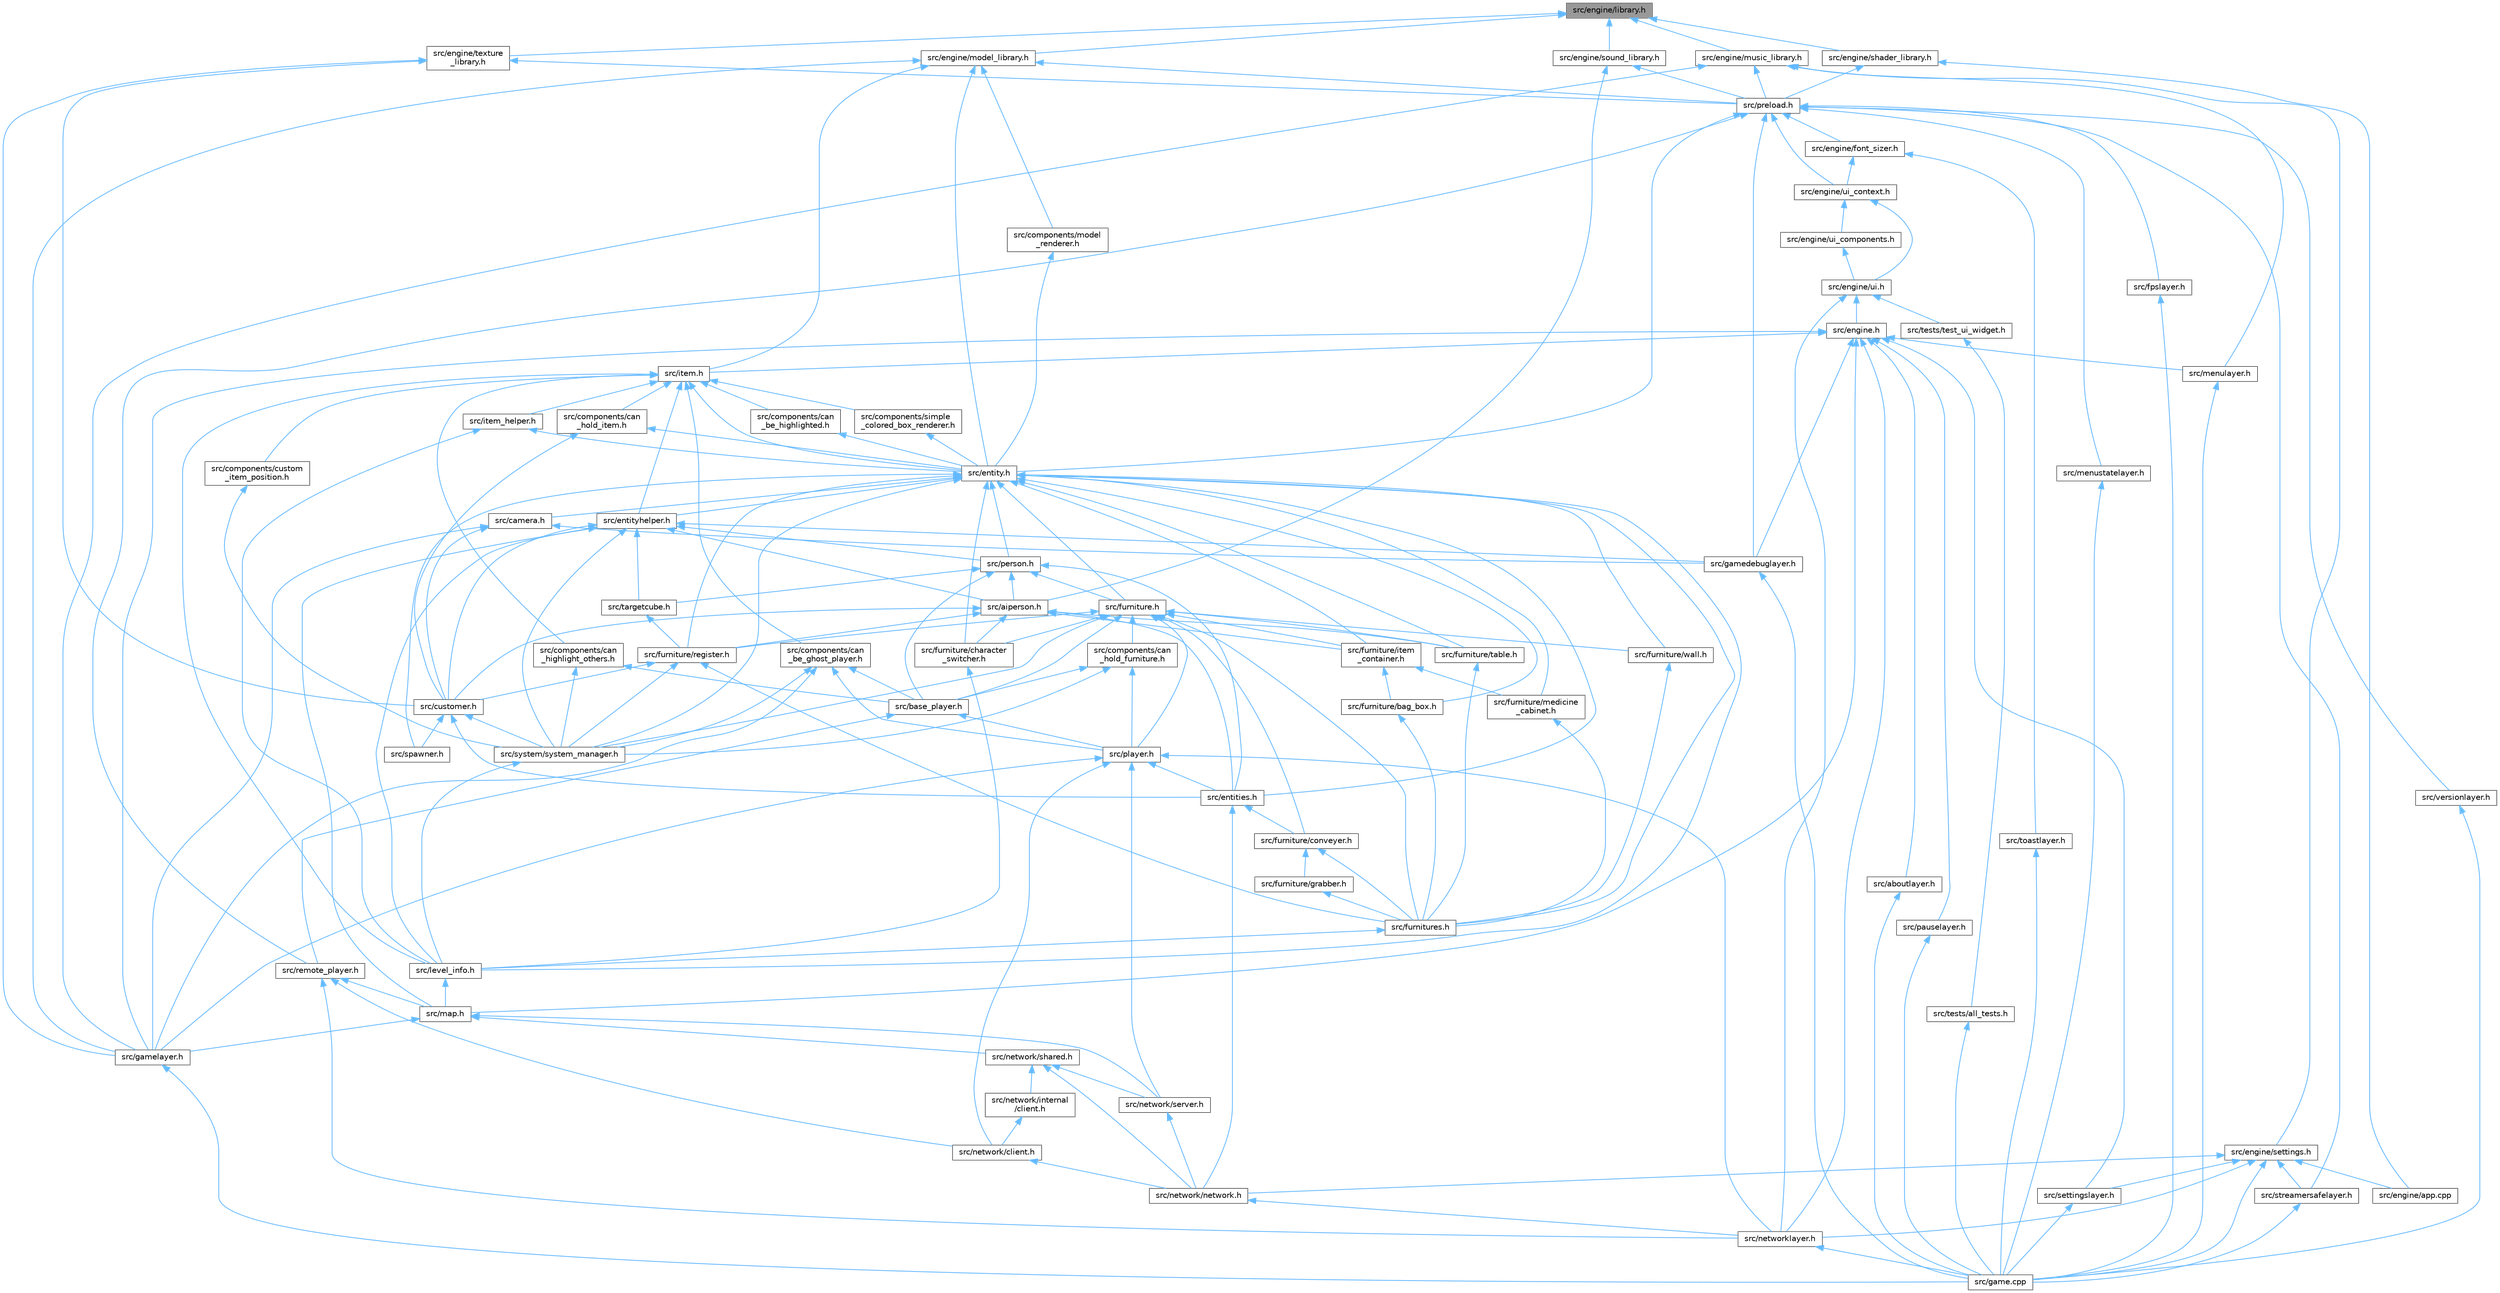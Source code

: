 digraph "src/engine/library.h"
{
 // LATEX_PDF_SIZE
  bgcolor="transparent";
  edge [fontname=Helvetica,fontsize=10,labelfontname=Helvetica,labelfontsize=10];
  node [fontname=Helvetica,fontsize=10,shape=box,height=0.2,width=0.4];
  Node1 [label="src/engine/library.h",height=0.2,width=0.4,color="gray40", fillcolor="grey60", style="filled", fontcolor="black",tooltip=" "];
  Node1 -> Node2 [dir="back",color="steelblue1",style="solid"];
  Node2 [label="src/engine/model_library.h",height=0.2,width=0.4,color="grey40", fillcolor="white", style="filled",URL="$d0/dd0/model__library_8h.html",tooltip=" "];
  Node2 -> Node3 [dir="back",color="steelblue1",style="solid"];
  Node3 [label="src/components/model\l_renderer.h",height=0.2,width=0.4,color="grey40", fillcolor="white", style="filled",URL="$df/df8/model__renderer_8h.html",tooltip=" "];
  Node3 -> Node4 [dir="back",color="steelblue1",style="solid"];
  Node4 [label="src/entity.h",height=0.2,width=0.4,color="grey40", fillcolor="white", style="filled",URL="$d8/d83/entity_8h.html",tooltip=" "];
  Node4 -> Node5 [dir="back",color="steelblue1",style="solid"];
  Node5 [label="src/camera.h",height=0.2,width=0.4,color="grey40", fillcolor="white", style="filled",URL="$d7/df6/camera_8h.html",tooltip=" "];
  Node5 -> Node6 [dir="back",color="steelblue1",style="solid"];
  Node6 [label="src/customer.h",height=0.2,width=0.4,color="grey40", fillcolor="white", style="filled",URL="$d3/d35/customer_8h.html",tooltip=" "];
  Node6 -> Node7 [dir="back",color="steelblue1",style="solid"];
  Node7 [label="src/entities.h",height=0.2,width=0.4,color="grey40", fillcolor="white", style="filled",URL="$dd/d5a/entities_8h.html",tooltip=" "];
  Node7 -> Node8 [dir="back",color="steelblue1",style="solid"];
  Node8 [label="src/furniture/conveyer.h",height=0.2,width=0.4,color="grey40", fillcolor="white", style="filled",URL="$de/d1f/conveyer_8h.html",tooltip=" "];
  Node8 -> Node9 [dir="back",color="steelblue1",style="solid"];
  Node9 [label="src/furniture/grabber.h",height=0.2,width=0.4,color="grey40", fillcolor="white", style="filled",URL="$d3/d54/grabber_8h.html",tooltip=" "];
  Node9 -> Node10 [dir="back",color="steelblue1",style="solid"];
  Node10 [label="src/furnitures.h",height=0.2,width=0.4,color="grey40", fillcolor="white", style="filled",URL="$d7/d84/furnitures_8h.html",tooltip=" "];
  Node10 -> Node11 [dir="back",color="steelblue1",style="solid"];
  Node11 [label="src/level_info.h",height=0.2,width=0.4,color="grey40", fillcolor="white", style="filled",URL="$d0/d49/level__info_8h.html",tooltip=" "];
  Node11 -> Node12 [dir="back",color="steelblue1",style="solid"];
  Node12 [label="src/map.h",height=0.2,width=0.4,color="grey40", fillcolor="white", style="filled",URL="$dc/db7/map_8h.html",tooltip=" "];
  Node12 -> Node13 [dir="back",color="steelblue1",style="solid"];
  Node13 [label="src/gamelayer.h",height=0.2,width=0.4,color="grey40", fillcolor="white", style="filled",URL="$d3/d3b/gamelayer_8h.html",tooltip=" "];
  Node13 -> Node14 [dir="back",color="steelblue1",style="solid"];
  Node14 [label="src/game.cpp",height=0.2,width=0.4,color="grey40", fillcolor="white", style="filled",URL="$df/dd9/game_8cpp.html",tooltip=" "];
  Node12 -> Node15 [dir="back",color="steelblue1",style="solid"];
  Node15 [label="src/network/server.h",height=0.2,width=0.4,color="grey40", fillcolor="white", style="filled",URL="$d8/dc3/server_8h.html",tooltip=" "];
  Node15 -> Node16 [dir="back",color="steelblue1",style="solid"];
  Node16 [label="src/network/network.h",height=0.2,width=0.4,color="grey40", fillcolor="white", style="filled",URL="$d9/d94/network_8h.html",tooltip=" "];
  Node16 -> Node17 [dir="back",color="steelblue1",style="solid"];
  Node17 [label="src/networklayer.h",height=0.2,width=0.4,color="grey40", fillcolor="white", style="filled",URL="$d3/d80/networklayer_8h.html",tooltip=" "];
  Node17 -> Node14 [dir="back",color="steelblue1",style="solid"];
  Node12 -> Node18 [dir="back",color="steelblue1",style="solid"];
  Node18 [label="src/network/shared.h",height=0.2,width=0.4,color="grey40", fillcolor="white", style="filled",URL="$da/db4/shared_8h.html",tooltip=" "];
  Node18 -> Node19 [dir="back",color="steelblue1",style="solid"];
  Node19 [label="src/network/internal\l/client.h",height=0.2,width=0.4,color="grey40", fillcolor="white", style="filled",URL="$da/dde/internal_2client_8h.html",tooltip=" "];
  Node19 -> Node20 [dir="back",color="steelblue1",style="solid"];
  Node20 [label="src/network/client.h",height=0.2,width=0.4,color="grey40", fillcolor="white", style="filled",URL="$d8/de1/client_8h.html",tooltip=" "];
  Node20 -> Node16 [dir="back",color="steelblue1",style="solid"];
  Node18 -> Node16 [dir="back",color="steelblue1",style="solid"];
  Node18 -> Node15 [dir="back",color="steelblue1",style="solid"];
  Node8 -> Node10 [dir="back",color="steelblue1",style="solid"];
  Node7 -> Node16 [dir="back",color="steelblue1",style="solid"];
  Node6 -> Node21 [dir="back",color="steelblue1",style="solid"];
  Node21 [label="src/spawner.h",height=0.2,width=0.4,color="grey40", fillcolor="white", style="filled",URL="$d7/d85/spawner_8h.html",tooltip=" "];
  Node6 -> Node22 [dir="back",color="steelblue1",style="solid"];
  Node22 [label="src/system/system_manager.h",height=0.2,width=0.4,color="grey40", fillcolor="white", style="filled",URL="$df/dbe/system__manager_8h.html",tooltip=" "];
  Node22 -> Node11 [dir="back",color="steelblue1",style="solid"];
  Node5 -> Node23 [dir="back",color="steelblue1",style="solid"];
  Node23 [label="src/gamedebuglayer.h",height=0.2,width=0.4,color="grey40", fillcolor="white", style="filled",URL="$dd/d0d/gamedebuglayer_8h.html",tooltip=" "];
  Node23 -> Node14 [dir="back",color="steelblue1",style="solid"];
  Node5 -> Node13 [dir="back",color="steelblue1",style="solid"];
  Node4 -> Node7 [dir="back",color="steelblue1",style="solid"];
  Node4 -> Node24 [dir="back",color="steelblue1",style="solid"];
  Node24 [label="src/entityhelper.h",height=0.2,width=0.4,color="grey40", fillcolor="white", style="filled",URL="$d9/d3c/entityhelper_8h.html",tooltip=" "];
  Node24 -> Node25 [dir="back",color="steelblue1",style="solid"];
  Node25 [label="src/aiperson.h",height=0.2,width=0.4,color="grey40", fillcolor="white", style="filled",URL="$d4/d16/aiperson_8h.html",tooltip=" "];
  Node25 -> Node6 [dir="back",color="steelblue1",style="solid"];
  Node25 -> Node7 [dir="back",color="steelblue1",style="solid"];
  Node25 -> Node26 [dir="back",color="steelblue1",style="solid"];
  Node26 [label="src/furniture/character\l_switcher.h",height=0.2,width=0.4,color="grey40", fillcolor="white", style="filled",URL="$df/d3e/character__switcher_8h.html",tooltip=" "];
  Node26 -> Node11 [dir="back",color="steelblue1",style="solid"];
  Node25 -> Node27 [dir="back",color="steelblue1",style="solid"];
  Node27 [label="src/furniture/item\l_container.h",height=0.2,width=0.4,color="grey40", fillcolor="white", style="filled",URL="$d8/d1b/item__container_8h.html",tooltip=" "];
  Node27 -> Node28 [dir="back",color="steelblue1",style="solid"];
  Node28 [label="src/furniture/bag_box.h",height=0.2,width=0.4,color="grey40", fillcolor="white", style="filled",URL="$de/db3/bag__box_8h.html",tooltip=" "];
  Node28 -> Node10 [dir="back",color="steelblue1",style="solid"];
  Node27 -> Node29 [dir="back",color="steelblue1",style="solid"];
  Node29 [label="src/furniture/medicine\l_cabinet.h",height=0.2,width=0.4,color="grey40", fillcolor="white", style="filled",URL="$d4/d27/medicine__cabinet_8h.html",tooltip=" "];
  Node29 -> Node10 [dir="back",color="steelblue1",style="solid"];
  Node25 -> Node30 [dir="back",color="steelblue1",style="solid"];
  Node30 [label="src/furniture/register.h",height=0.2,width=0.4,color="grey40", fillcolor="white", style="filled",URL="$df/d80/register_8h.html",tooltip=" "];
  Node30 -> Node6 [dir="back",color="steelblue1",style="solid"];
  Node30 -> Node10 [dir="back",color="steelblue1",style="solid"];
  Node30 -> Node22 [dir="back",color="steelblue1",style="solid"];
  Node25 -> Node31 [dir="back",color="steelblue1",style="solid"];
  Node31 [label="src/furniture/table.h",height=0.2,width=0.4,color="grey40", fillcolor="white", style="filled",URL="$dd/d98/table_8h.html",tooltip=" "];
  Node31 -> Node10 [dir="back",color="steelblue1",style="solid"];
  Node24 -> Node6 [dir="back",color="steelblue1",style="solid"];
  Node24 -> Node23 [dir="back",color="steelblue1",style="solid"];
  Node24 -> Node11 [dir="back",color="steelblue1",style="solid"];
  Node24 -> Node12 [dir="back",color="steelblue1",style="solid"];
  Node24 -> Node32 [dir="back",color="steelblue1",style="solid"];
  Node32 [label="src/person.h",height=0.2,width=0.4,color="grey40", fillcolor="white", style="filled",URL="$d4/d98/person_8h.html",tooltip=" "];
  Node32 -> Node25 [dir="back",color="steelblue1",style="solid"];
  Node32 -> Node33 [dir="back",color="steelblue1",style="solid"];
  Node33 [label="src/base_player.h",height=0.2,width=0.4,color="grey40", fillcolor="white", style="filled",URL="$d7/dc6/base__player_8h.html",tooltip=" "];
  Node33 -> Node34 [dir="back",color="steelblue1",style="solid"];
  Node34 [label="src/player.h",height=0.2,width=0.4,color="grey40", fillcolor="white", style="filled",URL="$d3/d62/player_8h.html",tooltip=" "];
  Node34 -> Node7 [dir="back",color="steelblue1",style="solid"];
  Node34 -> Node13 [dir="back",color="steelblue1",style="solid"];
  Node34 -> Node20 [dir="back",color="steelblue1",style="solid"];
  Node34 -> Node15 [dir="back",color="steelblue1",style="solid"];
  Node34 -> Node17 [dir="back",color="steelblue1",style="solid"];
  Node33 -> Node35 [dir="back",color="steelblue1",style="solid"];
  Node35 [label="src/remote_player.h",height=0.2,width=0.4,color="grey40", fillcolor="white", style="filled",URL="$d2/d24/remote__player_8h.html",tooltip=" "];
  Node35 -> Node12 [dir="back",color="steelblue1",style="solid"];
  Node35 -> Node20 [dir="back",color="steelblue1",style="solid"];
  Node35 -> Node17 [dir="back",color="steelblue1",style="solid"];
  Node32 -> Node7 [dir="back",color="steelblue1",style="solid"];
  Node32 -> Node36 [dir="back",color="steelblue1",style="solid"];
  Node36 [label="src/furniture.h",height=0.2,width=0.4,color="grey40", fillcolor="white", style="filled",URL="$d1/d57/furniture_8h.html",tooltip=" "];
  Node36 -> Node33 [dir="back",color="steelblue1",style="solid"];
  Node36 -> Node37 [dir="back",color="steelblue1",style="solid"];
  Node37 [label="src/components/can\l_hold_furniture.h",height=0.2,width=0.4,color="grey40", fillcolor="white", style="filled",URL="$d6/d76/can__hold__furniture_8h.html",tooltip=" "];
  Node37 -> Node33 [dir="back",color="steelblue1",style="solid"];
  Node37 -> Node34 [dir="back",color="steelblue1",style="solid"];
  Node37 -> Node22 [dir="back",color="steelblue1",style="solid"];
  Node36 -> Node26 [dir="back",color="steelblue1",style="solid"];
  Node36 -> Node8 [dir="back",color="steelblue1",style="solid"];
  Node36 -> Node27 [dir="back",color="steelblue1",style="solid"];
  Node36 -> Node30 [dir="back",color="steelblue1",style="solid"];
  Node36 -> Node31 [dir="back",color="steelblue1",style="solid"];
  Node36 -> Node38 [dir="back",color="steelblue1",style="solid"];
  Node38 [label="src/furniture/wall.h",height=0.2,width=0.4,color="grey40", fillcolor="white", style="filled",URL="$d1/d4f/wall_8h.html",tooltip=" "];
  Node38 -> Node10 [dir="back",color="steelblue1",style="solid"];
  Node36 -> Node10 [dir="back",color="steelblue1",style="solid"];
  Node36 -> Node34 [dir="back",color="steelblue1",style="solid"];
  Node36 -> Node22 [dir="back",color="steelblue1",style="solid"];
  Node32 -> Node39 [dir="back",color="steelblue1",style="solid"];
  Node39 [label="src/targetcube.h",height=0.2,width=0.4,color="grey40", fillcolor="white", style="filled",URL="$d5/d00/targetcube_8h.html",tooltip=" "];
  Node39 -> Node30 [dir="back",color="steelblue1",style="solid"];
  Node24 -> Node22 [dir="back",color="steelblue1",style="solid"];
  Node24 -> Node39 [dir="back",color="steelblue1",style="solid"];
  Node4 -> Node36 [dir="back",color="steelblue1",style="solid"];
  Node4 -> Node28 [dir="back",color="steelblue1",style="solid"];
  Node4 -> Node26 [dir="back",color="steelblue1",style="solid"];
  Node4 -> Node27 [dir="back",color="steelblue1",style="solid"];
  Node4 -> Node29 [dir="back",color="steelblue1",style="solid"];
  Node4 -> Node30 [dir="back",color="steelblue1",style="solid"];
  Node4 -> Node31 [dir="back",color="steelblue1",style="solid"];
  Node4 -> Node38 [dir="back",color="steelblue1",style="solid"];
  Node4 -> Node10 [dir="back",color="steelblue1",style="solid"];
  Node4 -> Node11 [dir="back",color="steelblue1",style="solid"];
  Node4 -> Node32 [dir="back",color="steelblue1",style="solid"];
  Node4 -> Node21 [dir="back",color="steelblue1",style="solid"];
  Node4 -> Node22 [dir="back",color="steelblue1",style="solid"];
  Node2 -> Node4 [dir="back",color="steelblue1",style="solid"];
  Node2 -> Node13 [dir="back",color="steelblue1",style="solid"];
  Node2 -> Node40 [dir="back",color="steelblue1",style="solid"];
  Node40 [label="src/item.h",height=0.2,width=0.4,color="grey40", fillcolor="white", style="filled",URL="$df/d1f/item_8h.html",tooltip=" "];
  Node40 -> Node41 [dir="back",color="steelblue1",style="solid"];
  Node41 [label="src/components/can\l_be_ghost_player.h",height=0.2,width=0.4,color="grey40", fillcolor="white", style="filled",URL="$d1/d8a/can__be__ghost__player_8h.html",tooltip=" "];
  Node41 -> Node33 [dir="back",color="steelblue1",style="solid"];
  Node41 -> Node13 [dir="back",color="steelblue1",style="solid"];
  Node41 -> Node34 [dir="back",color="steelblue1",style="solid"];
  Node41 -> Node22 [dir="back",color="steelblue1",style="solid"];
  Node40 -> Node42 [dir="back",color="steelblue1",style="solid"];
  Node42 [label="src/components/can\l_be_highlighted.h",height=0.2,width=0.4,color="grey40", fillcolor="white", style="filled",URL="$db/d75/can__be__highlighted_8h.html",tooltip=" "];
  Node42 -> Node4 [dir="back",color="steelblue1",style="solid"];
  Node40 -> Node43 [dir="back",color="steelblue1",style="solid"];
  Node43 [label="src/components/can\l_highlight_others.h",height=0.2,width=0.4,color="grey40", fillcolor="white", style="filled",URL="$dd/dad/can__highlight__others_8h.html",tooltip=" "];
  Node43 -> Node33 [dir="back",color="steelblue1",style="solid"];
  Node43 -> Node22 [dir="back",color="steelblue1",style="solid"];
  Node40 -> Node44 [dir="back",color="steelblue1",style="solid"];
  Node44 [label="src/components/can\l_hold_item.h",height=0.2,width=0.4,color="grey40", fillcolor="white", style="filled",URL="$dc/d28/can__hold__item_8h.html",tooltip=" "];
  Node44 -> Node6 [dir="back",color="steelblue1",style="solid"];
  Node44 -> Node4 [dir="back",color="steelblue1",style="solid"];
  Node40 -> Node45 [dir="back",color="steelblue1",style="solid"];
  Node45 [label="src/components/custom\l_item_position.h",height=0.2,width=0.4,color="grey40", fillcolor="white", style="filled",URL="$df/de8/custom__item__position_8h.html",tooltip=" "];
  Node45 -> Node22 [dir="back",color="steelblue1",style="solid"];
  Node40 -> Node46 [dir="back",color="steelblue1",style="solid"];
  Node46 [label="src/components/simple\l_colored_box_renderer.h",height=0.2,width=0.4,color="grey40", fillcolor="white", style="filled",URL="$d7/d5e/simple__colored__box__renderer_8h.html",tooltip=" "];
  Node46 -> Node4 [dir="back",color="steelblue1",style="solid"];
  Node40 -> Node4 [dir="back",color="steelblue1",style="solid"];
  Node40 -> Node24 [dir="back",color="steelblue1",style="solid"];
  Node40 -> Node47 [dir="back",color="steelblue1",style="solid"];
  Node47 [label="src/item_helper.h",height=0.2,width=0.4,color="grey40", fillcolor="white", style="filled",URL="$d0/d4e/item__helper_8h.html",tooltip=" "];
  Node47 -> Node4 [dir="back",color="steelblue1",style="solid"];
  Node47 -> Node11 [dir="back",color="steelblue1",style="solid"];
  Node40 -> Node11 [dir="back",color="steelblue1",style="solid"];
  Node2 -> Node48 [dir="back",color="steelblue1",style="solid"];
  Node48 [label="src/preload.h",height=0.2,width=0.4,color="grey40", fillcolor="white", style="filled",URL="$d5/d34/preload_8h.html",tooltip=" "];
  Node48 -> Node49 [dir="back",color="steelblue1",style="solid"];
  Node49 [label="src/engine/font_sizer.h",height=0.2,width=0.4,color="grey40", fillcolor="white", style="filled",URL="$da/dfa/font__sizer_8h.html",tooltip=" "];
  Node49 -> Node50 [dir="back",color="steelblue1",style="solid"];
  Node50 [label="src/engine/ui_context.h",height=0.2,width=0.4,color="grey40", fillcolor="white", style="filled",URL="$d7/d92/ui__context_8h.html",tooltip=" "];
  Node50 -> Node51 [dir="back",color="steelblue1",style="solid"];
  Node51 [label="src/engine/ui.h",height=0.2,width=0.4,color="grey40", fillcolor="white", style="filled",URL="$d9/d3b/ui_8h.html",tooltip=" "];
  Node51 -> Node52 [dir="back",color="steelblue1",style="solid"];
  Node52 [label="src/engine.h",height=0.2,width=0.4,color="grey40", fillcolor="white", style="filled",URL="$d1/d55/engine_8h.html",tooltip=" "];
  Node52 -> Node53 [dir="back",color="steelblue1",style="solid"];
  Node53 [label="src/aboutlayer.h",height=0.2,width=0.4,color="grey40", fillcolor="white", style="filled",URL="$d9/d95/aboutlayer_8h.html",tooltip=" "];
  Node53 -> Node14 [dir="back",color="steelblue1",style="solid"];
  Node52 -> Node23 [dir="back",color="steelblue1",style="solid"];
  Node52 -> Node13 [dir="back",color="steelblue1",style="solid"];
  Node52 -> Node40 [dir="back",color="steelblue1",style="solid"];
  Node52 -> Node12 [dir="back",color="steelblue1",style="solid"];
  Node52 -> Node54 [dir="back",color="steelblue1",style="solid"];
  Node54 [label="src/menulayer.h",height=0.2,width=0.4,color="grey40", fillcolor="white", style="filled",URL="$de/dc7/menulayer_8h.html",tooltip=" "];
  Node54 -> Node14 [dir="back",color="steelblue1",style="solid"];
  Node52 -> Node17 [dir="back",color="steelblue1",style="solid"];
  Node52 -> Node55 [dir="back",color="steelblue1",style="solid"];
  Node55 [label="src/pauselayer.h",height=0.2,width=0.4,color="grey40", fillcolor="white", style="filled",URL="$d9/d31/pauselayer_8h.html",tooltip=" "];
  Node55 -> Node14 [dir="back",color="steelblue1",style="solid"];
  Node52 -> Node56 [dir="back",color="steelblue1",style="solid"];
  Node56 [label="src/settingslayer.h",height=0.2,width=0.4,color="grey40", fillcolor="white", style="filled",URL="$d2/d4a/settingslayer_8h.html",tooltip=" "];
  Node56 -> Node14 [dir="back",color="steelblue1",style="solid"];
  Node51 -> Node17 [dir="back",color="steelblue1",style="solid"];
  Node51 -> Node57 [dir="back",color="steelblue1",style="solid"];
  Node57 [label="src/tests/test_ui_widget.h",height=0.2,width=0.4,color="grey40", fillcolor="white", style="filled",URL="$d4/d4f/test__ui__widget_8h.html",tooltip=" "];
  Node57 -> Node58 [dir="back",color="steelblue1",style="solid"];
  Node58 [label="src/tests/all_tests.h",height=0.2,width=0.4,color="grey40", fillcolor="white", style="filled",URL="$d4/d3d/all__tests_8h.html",tooltip=" "];
  Node58 -> Node14 [dir="back",color="steelblue1",style="solid"];
  Node50 -> Node59 [dir="back",color="steelblue1",style="solid"];
  Node59 [label="src/engine/ui_components.h",height=0.2,width=0.4,color="grey40", fillcolor="white", style="filled",URL="$d5/dd8/ui__components_8h.html",tooltip=" "];
  Node59 -> Node51 [dir="back",color="steelblue1",style="solid"];
  Node49 -> Node60 [dir="back",color="steelblue1",style="solid"];
  Node60 [label="src/toastlayer.h",height=0.2,width=0.4,color="grey40", fillcolor="white", style="filled",URL="$d4/de2/toastlayer_8h.html",tooltip=" "];
  Node60 -> Node14 [dir="back",color="steelblue1",style="solid"];
  Node48 -> Node50 [dir="back",color="steelblue1",style="solid"];
  Node48 -> Node4 [dir="back",color="steelblue1",style="solid"];
  Node48 -> Node61 [dir="back",color="steelblue1",style="solid"];
  Node61 [label="src/fpslayer.h",height=0.2,width=0.4,color="grey40", fillcolor="white", style="filled",URL="$d3/d33/fpslayer_8h.html",tooltip=" "];
  Node61 -> Node14 [dir="back",color="steelblue1",style="solid"];
  Node48 -> Node23 [dir="back",color="steelblue1",style="solid"];
  Node48 -> Node62 [dir="back",color="steelblue1",style="solid"];
  Node62 [label="src/menustatelayer.h",height=0.2,width=0.4,color="grey40", fillcolor="white", style="filled",URL="$d2/df0/menustatelayer_8h.html",tooltip=" "];
  Node62 -> Node14 [dir="back",color="steelblue1",style="solid"];
  Node48 -> Node35 [dir="back",color="steelblue1",style="solid"];
  Node48 -> Node63 [dir="back",color="steelblue1",style="solid"];
  Node63 [label="src/streamersafelayer.h",height=0.2,width=0.4,color="grey40", fillcolor="white", style="filled",URL="$d5/d37/streamersafelayer_8h.html",tooltip=" "];
  Node63 -> Node14 [dir="back",color="steelblue1",style="solid"];
  Node48 -> Node64 [dir="back",color="steelblue1",style="solid"];
  Node64 [label="src/versionlayer.h",height=0.2,width=0.4,color="grey40", fillcolor="white", style="filled",URL="$d8/d3c/versionlayer_8h.html",tooltip=" "];
  Node64 -> Node14 [dir="back",color="steelblue1",style="solid"];
  Node1 -> Node65 [dir="back",color="steelblue1",style="solid"];
  Node65 [label="src/engine/music_library.h",height=0.2,width=0.4,color="grey40", fillcolor="white", style="filled",URL="$dc/d33/music__library_8h.html",tooltip=" "];
  Node65 -> Node66 [dir="back",color="steelblue1",style="solid"];
  Node66 [label="src/engine/settings.h",height=0.2,width=0.4,color="grey40", fillcolor="white", style="filled",URL="$de/d60/settings_8h.html",tooltip=" "];
  Node66 -> Node67 [dir="back",color="steelblue1",style="solid"];
  Node67 [label="src/engine/app.cpp",height=0.2,width=0.4,color="grey40", fillcolor="white", style="filled",URL="$d5/df2/app_8cpp.html",tooltip=" "];
  Node66 -> Node14 [dir="back",color="steelblue1",style="solid"];
  Node66 -> Node16 [dir="back",color="steelblue1",style="solid"];
  Node66 -> Node17 [dir="back",color="steelblue1",style="solid"];
  Node66 -> Node56 [dir="back",color="steelblue1",style="solid"];
  Node66 -> Node63 [dir="back",color="steelblue1",style="solid"];
  Node65 -> Node13 [dir="back",color="steelblue1",style="solid"];
  Node65 -> Node54 [dir="back",color="steelblue1",style="solid"];
  Node65 -> Node48 [dir="back",color="steelblue1",style="solid"];
  Node1 -> Node68 [dir="back",color="steelblue1",style="solid"];
  Node68 [label="src/engine/shader_library.h",height=0.2,width=0.4,color="grey40", fillcolor="white", style="filled",URL="$d1/d27/shader__library_8h.html",tooltip=" "];
  Node68 -> Node67 [dir="back",color="steelblue1",style="solid"];
  Node68 -> Node48 [dir="back",color="steelblue1",style="solid"];
  Node1 -> Node69 [dir="back",color="steelblue1",style="solid"];
  Node69 [label="src/engine/sound_library.h",height=0.2,width=0.4,color="grey40", fillcolor="white", style="filled",URL="$d5/d04/sound__library_8h.html",tooltip=" "];
  Node69 -> Node25 [dir="back",color="steelblue1",style="solid"];
  Node69 -> Node48 [dir="back",color="steelblue1",style="solid"];
  Node1 -> Node70 [dir="back",color="steelblue1",style="solid"];
  Node70 [label="src/engine/texture\l_library.h",height=0.2,width=0.4,color="grey40", fillcolor="white", style="filled",URL="$d5/d33/texture__library_8h.html",tooltip=" "];
  Node70 -> Node6 [dir="back",color="steelblue1",style="solid"];
  Node70 -> Node13 [dir="back",color="steelblue1",style="solid"];
  Node70 -> Node48 [dir="back",color="steelblue1",style="solid"];
}
